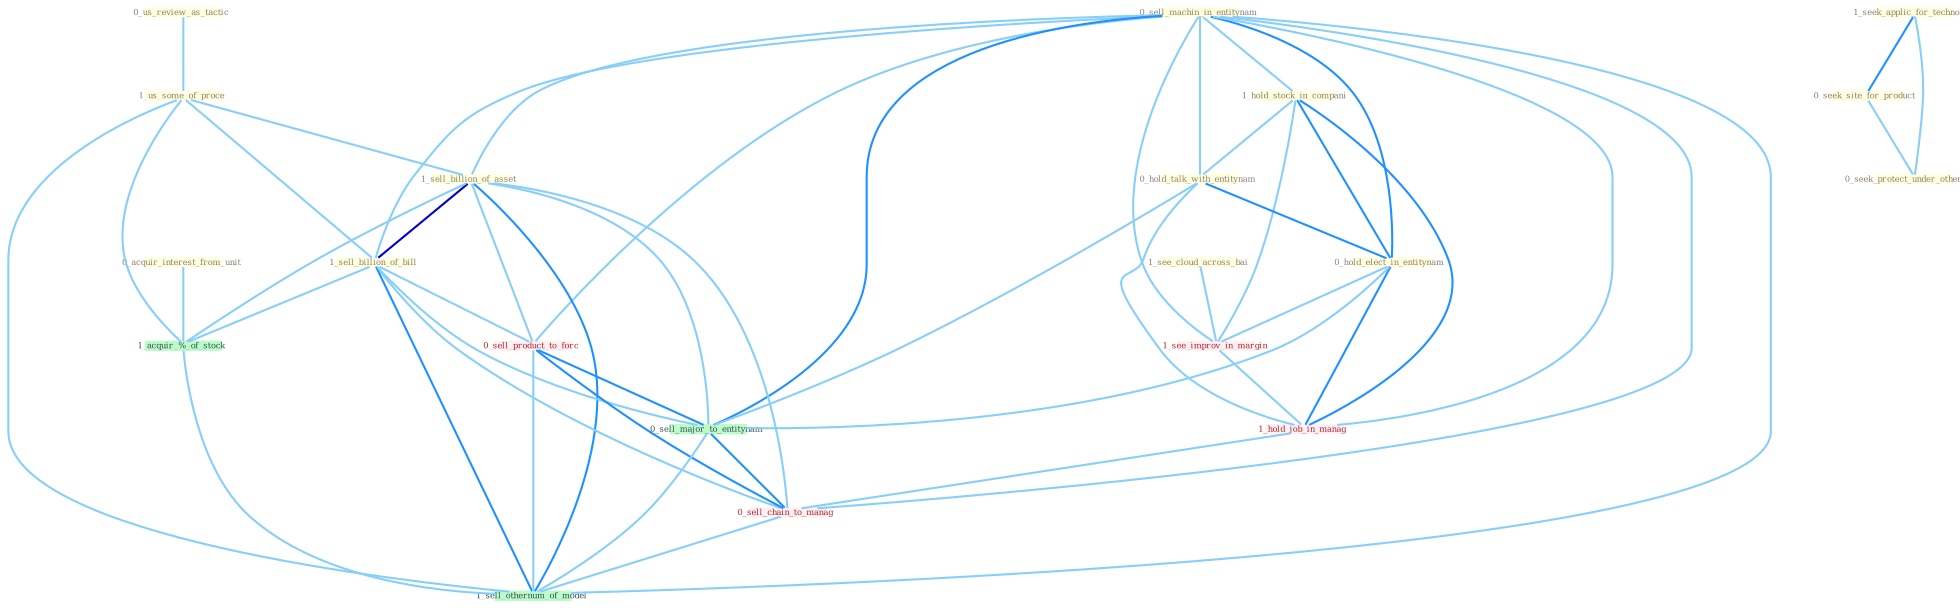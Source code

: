 Graph G{ 
    node
    [shape=polygon,style=filled,width=.5,height=.06,color="#BDFCC9",fixedsize=true,fontsize=4,
    fontcolor="#2f4f4f"];
    {node
    [color="#ffffe0", fontcolor="#8b7d6b"] "0_acquir_interest_from_unit " "1_seek_applic_for_technolog " "0_us_review_as_tactic " "1_us_some_of_proce " "0_seek_site_for_product " "0_sell_machin_in_entitynam " "1_hold_stock_in_compani " "1_sell_billion_of_asset " "0_hold_talk_with_entitynam " "0_hold_elect_in_entitynam " "0_seek_protect_under_othernum " "1_sell_billion_of_bill " "1_see_cloud_across_bai "}
{node [color="#fff0f5", fontcolor="#b22222"] "1_see_improv_in_margin " "1_hold_job_in_manag " "0_sell_product_to_forc " "0_sell_chain_to_manag "}
edge [color="#B0E2FF"];

	"0_acquir_interest_from_unit " -- "1_acquir_%_of_stock " [w="1", color="#87cefa" ];
	"1_seek_applic_for_technolog " -- "0_seek_site_for_product " [w="2", color="#1e90ff" , len=0.8];
	"1_seek_applic_for_technolog " -- "0_seek_protect_under_othernum " [w="1", color="#87cefa" ];
	"0_us_review_as_tactic " -- "1_us_some_of_proce " [w="1", color="#87cefa" ];
	"1_us_some_of_proce " -- "1_sell_billion_of_asset " [w="1", color="#87cefa" ];
	"1_us_some_of_proce " -- "1_sell_billion_of_bill " [w="1", color="#87cefa" ];
	"1_us_some_of_proce " -- "1_acquir_%_of_stock " [w="1", color="#87cefa" ];
	"1_us_some_of_proce " -- "1_sell_othernum_of_model " [w="1", color="#87cefa" ];
	"0_seek_site_for_product " -- "0_seek_protect_under_othernum " [w="1", color="#87cefa" ];
	"0_sell_machin_in_entitynam " -- "1_hold_stock_in_compani " [w="1", color="#87cefa" ];
	"0_sell_machin_in_entitynam " -- "1_sell_billion_of_asset " [w="1", color="#87cefa" ];
	"0_sell_machin_in_entitynam " -- "0_hold_talk_with_entitynam " [w="1", color="#87cefa" ];
	"0_sell_machin_in_entitynam " -- "0_hold_elect_in_entitynam " [w="2", color="#1e90ff" , len=0.8];
	"0_sell_machin_in_entitynam " -- "1_sell_billion_of_bill " [w="1", color="#87cefa" ];
	"0_sell_machin_in_entitynam " -- "1_see_improv_in_margin " [w="1", color="#87cefa" ];
	"0_sell_machin_in_entitynam " -- "1_hold_job_in_manag " [w="1", color="#87cefa" ];
	"0_sell_machin_in_entitynam " -- "0_sell_product_to_forc " [w="1", color="#87cefa" ];
	"0_sell_machin_in_entitynam " -- "0_sell_major_to_entitynam " [w="2", color="#1e90ff" , len=0.8];
	"0_sell_machin_in_entitynam " -- "0_sell_chain_to_manag " [w="1", color="#87cefa" ];
	"0_sell_machin_in_entitynam " -- "1_sell_othernum_of_model " [w="1", color="#87cefa" ];
	"1_hold_stock_in_compani " -- "0_hold_talk_with_entitynam " [w="1", color="#87cefa" ];
	"1_hold_stock_in_compani " -- "0_hold_elect_in_entitynam " [w="2", color="#1e90ff" , len=0.8];
	"1_hold_stock_in_compani " -- "1_see_improv_in_margin " [w="1", color="#87cefa" ];
	"1_hold_stock_in_compani " -- "1_hold_job_in_manag " [w="2", color="#1e90ff" , len=0.8];
	"1_sell_billion_of_asset " -- "1_sell_billion_of_bill " [w="3", color="#0000cd" , len=0.6];
	"1_sell_billion_of_asset " -- "1_acquir_%_of_stock " [w="1", color="#87cefa" ];
	"1_sell_billion_of_asset " -- "0_sell_product_to_forc " [w="1", color="#87cefa" ];
	"1_sell_billion_of_asset " -- "0_sell_major_to_entitynam " [w="1", color="#87cefa" ];
	"1_sell_billion_of_asset " -- "0_sell_chain_to_manag " [w="1", color="#87cefa" ];
	"1_sell_billion_of_asset " -- "1_sell_othernum_of_model " [w="2", color="#1e90ff" , len=0.8];
	"0_hold_talk_with_entitynam " -- "0_hold_elect_in_entitynam " [w="2", color="#1e90ff" , len=0.8];
	"0_hold_talk_with_entitynam " -- "1_hold_job_in_manag " [w="1", color="#87cefa" ];
	"0_hold_talk_with_entitynam " -- "0_sell_major_to_entitynam " [w="1", color="#87cefa" ];
	"0_hold_elect_in_entitynam " -- "1_see_improv_in_margin " [w="1", color="#87cefa" ];
	"0_hold_elect_in_entitynam " -- "1_hold_job_in_manag " [w="2", color="#1e90ff" , len=0.8];
	"0_hold_elect_in_entitynam " -- "0_sell_major_to_entitynam " [w="1", color="#87cefa" ];
	"1_sell_billion_of_bill " -- "1_acquir_%_of_stock " [w="1", color="#87cefa" ];
	"1_sell_billion_of_bill " -- "0_sell_product_to_forc " [w="1", color="#87cefa" ];
	"1_sell_billion_of_bill " -- "0_sell_major_to_entitynam " [w="1", color="#87cefa" ];
	"1_sell_billion_of_bill " -- "0_sell_chain_to_manag " [w="1", color="#87cefa" ];
	"1_sell_billion_of_bill " -- "1_sell_othernum_of_model " [w="2", color="#1e90ff" , len=0.8];
	"1_see_cloud_across_bai " -- "1_see_improv_in_margin " [w="1", color="#87cefa" ];
	"1_see_improv_in_margin " -- "1_hold_job_in_manag " [w="1", color="#87cefa" ];
	"1_acquir_%_of_stock " -- "1_sell_othernum_of_model " [w="1", color="#87cefa" ];
	"1_hold_job_in_manag " -- "0_sell_chain_to_manag " [w="1", color="#87cefa" ];
	"0_sell_product_to_forc " -- "0_sell_major_to_entitynam " [w="2", color="#1e90ff" , len=0.8];
	"0_sell_product_to_forc " -- "0_sell_chain_to_manag " [w="2", color="#1e90ff" , len=0.8];
	"0_sell_product_to_forc " -- "1_sell_othernum_of_model " [w="1", color="#87cefa" ];
	"0_sell_major_to_entitynam " -- "0_sell_chain_to_manag " [w="2", color="#1e90ff" , len=0.8];
	"0_sell_major_to_entitynam " -- "1_sell_othernum_of_model " [w="1", color="#87cefa" ];
	"0_sell_chain_to_manag " -- "1_sell_othernum_of_model " [w="1", color="#87cefa" ];
}